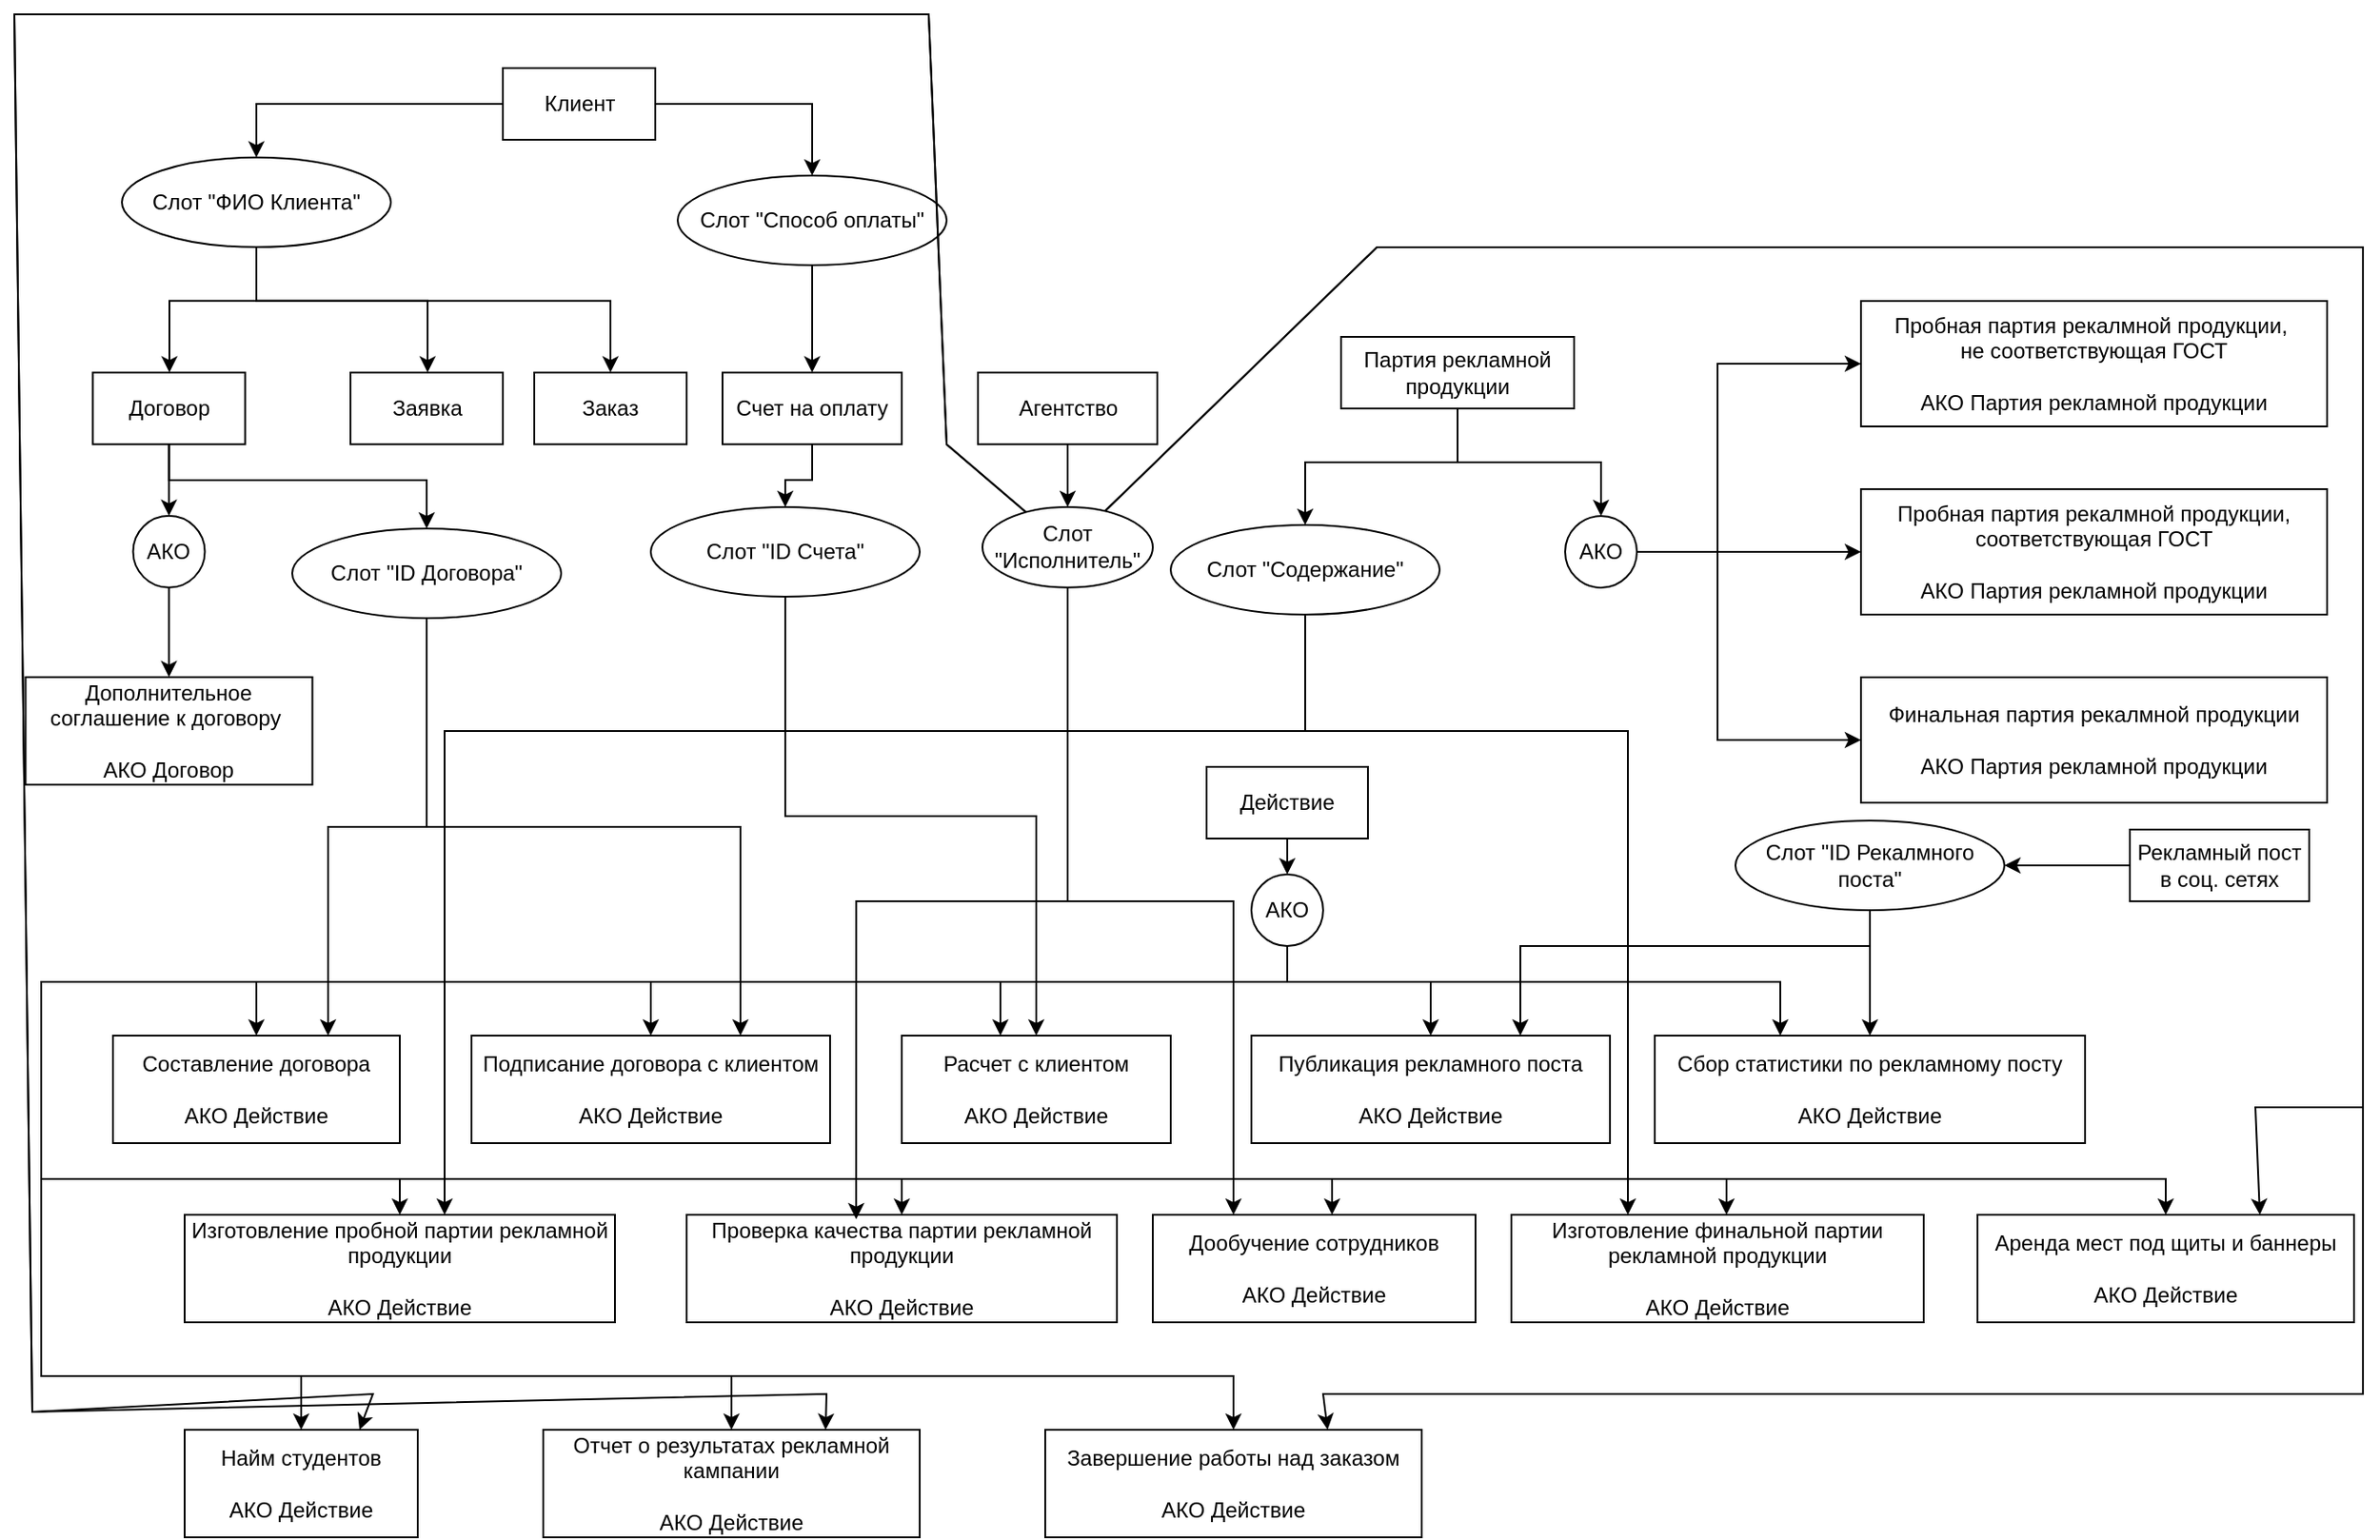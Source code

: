 <mxfile version="24.2.5" type="device">
  <diagram id="i1iQk497gbXuGKNVAci3" name="Page-1">
    <mxGraphModel dx="1880" dy="975" grid="1" gridSize="10" guides="1" tooltips="1" connect="1" arrows="1" fold="1" page="1" pageScale="1" pageWidth="1169" pageHeight="1654" math="0" shadow="0">
      <root>
        <mxCell id="0" />
        <mxCell id="1" parent="0" />
        <mxCell id="5wslTM207FXUWwVa2kZF-27" value="" style="rounded=0;orthogonalLoop=1;jettySize=auto;html=1;" edge="1" parent="1" source="5wslTM207FXUWwVa2kZF-1" target="5wslTM207FXUWwVa2kZF-2">
          <mxGeometry relative="1" as="geometry" />
        </mxCell>
        <mxCell id="5wslTM207FXUWwVa2kZF-1" value="Действие" style="rounded=0;whiteSpace=wrap;html=1;" vertex="1" parent="1">
          <mxGeometry x="675" y="910" width="90" height="40" as="geometry" />
        </mxCell>
        <mxCell id="5wslTM207FXUWwVa2kZF-29" style="edgeStyle=orthogonalEdgeStyle;rounded=0;orthogonalLoop=1;jettySize=auto;html=1;" edge="1" parent="1" source="5wslTM207FXUWwVa2kZF-2" target="5wslTM207FXUWwVa2kZF-3">
          <mxGeometry relative="1" as="geometry">
            <Array as="points">
              <mxPoint x="720" y="1030" />
              <mxPoint x="145" y="1030" />
            </Array>
          </mxGeometry>
        </mxCell>
        <mxCell id="5wslTM207FXUWwVa2kZF-30" style="edgeStyle=orthogonalEdgeStyle;rounded=0;orthogonalLoop=1;jettySize=auto;html=1;" edge="1" parent="1" source="5wslTM207FXUWwVa2kZF-2" target="5wslTM207FXUWwVa2kZF-4">
          <mxGeometry relative="1" as="geometry">
            <Array as="points">
              <mxPoint x="720" y="1030" />
              <mxPoint x="365" y="1030" />
            </Array>
          </mxGeometry>
        </mxCell>
        <mxCell id="5wslTM207FXUWwVa2kZF-31" style="edgeStyle=orthogonalEdgeStyle;rounded=0;orthogonalLoop=1;jettySize=auto;html=1;" edge="1" parent="1" source="5wslTM207FXUWwVa2kZF-2" target="5wslTM207FXUWwVa2kZF-5">
          <mxGeometry relative="1" as="geometry">
            <Array as="points">
              <mxPoint x="720" y="1030" />
              <mxPoint x="560" y="1030" />
            </Array>
          </mxGeometry>
        </mxCell>
        <mxCell id="5wslTM207FXUWwVa2kZF-32" style="edgeStyle=orthogonalEdgeStyle;rounded=0;orthogonalLoop=1;jettySize=auto;html=1;" edge="1" parent="1" source="5wslTM207FXUWwVa2kZF-2" target="5wslTM207FXUWwVa2kZF-6">
          <mxGeometry relative="1" as="geometry">
            <Array as="points">
              <mxPoint x="720" y="1030" />
              <mxPoint x="800" y="1030" />
            </Array>
          </mxGeometry>
        </mxCell>
        <mxCell id="5wslTM207FXUWwVa2kZF-33" style="edgeStyle=orthogonalEdgeStyle;rounded=0;orthogonalLoop=1;jettySize=auto;html=1;" edge="1" parent="1" source="5wslTM207FXUWwVa2kZF-2" target="5wslTM207FXUWwVa2kZF-7">
          <mxGeometry relative="1" as="geometry">
            <Array as="points">
              <mxPoint x="720" y="1030" />
              <mxPoint x="995" y="1030" />
            </Array>
          </mxGeometry>
        </mxCell>
        <mxCell id="5wslTM207FXUWwVa2kZF-34" style="edgeStyle=orthogonalEdgeStyle;rounded=0;orthogonalLoop=1;jettySize=auto;html=1;entryX=0.5;entryY=0;entryDx=0;entryDy=0;" edge="1" parent="1" source="5wslTM207FXUWwVa2kZF-2" target="5wslTM207FXUWwVa2kZF-8">
          <mxGeometry relative="1" as="geometry">
            <Array as="points">
              <mxPoint x="720" y="1030" />
              <mxPoint x="25" y="1030" />
              <mxPoint x="25" y="1140" />
              <mxPoint x="225" y="1140" />
            </Array>
          </mxGeometry>
        </mxCell>
        <mxCell id="5wslTM207FXUWwVa2kZF-35" style="edgeStyle=orthogonalEdgeStyle;rounded=0;orthogonalLoop=1;jettySize=auto;html=1;" edge="1" parent="1" source="5wslTM207FXUWwVa2kZF-2" target="5wslTM207FXUWwVa2kZF-9">
          <mxGeometry relative="1" as="geometry">
            <Array as="points">
              <mxPoint x="720" y="1030" />
              <mxPoint x="25" y="1030" />
              <mxPoint x="25" y="1140" />
              <mxPoint x="505" y="1140" />
            </Array>
          </mxGeometry>
        </mxCell>
        <mxCell id="5wslTM207FXUWwVa2kZF-36" style="edgeStyle=orthogonalEdgeStyle;rounded=0;orthogonalLoop=1;jettySize=auto;html=1;" edge="1" parent="1" source="5wslTM207FXUWwVa2kZF-2" target="5wslTM207FXUWwVa2kZF-10">
          <mxGeometry relative="1" as="geometry">
            <Array as="points">
              <mxPoint x="720" y="1030" />
              <mxPoint x="25" y="1030" />
              <mxPoint x="25" y="1140" />
              <mxPoint x="745" y="1140" />
            </Array>
          </mxGeometry>
        </mxCell>
        <mxCell id="5wslTM207FXUWwVa2kZF-37" style="edgeStyle=orthogonalEdgeStyle;rounded=0;orthogonalLoop=1;jettySize=auto;html=1;" edge="1" parent="1" source="5wslTM207FXUWwVa2kZF-2" target="5wslTM207FXUWwVa2kZF-11">
          <mxGeometry relative="1" as="geometry">
            <Array as="points">
              <mxPoint x="720" y="1030" />
              <mxPoint x="25" y="1030" />
              <mxPoint x="25" y="1140" />
              <mxPoint x="965" y="1140" />
            </Array>
          </mxGeometry>
        </mxCell>
        <mxCell id="5wslTM207FXUWwVa2kZF-38" style="edgeStyle=orthogonalEdgeStyle;rounded=0;orthogonalLoop=1;jettySize=auto;html=1;" edge="1" parent="1" source="5wslTM207FXUWwVa2kZF-2" target="5wslTM207FXUWwVa2kZF-12">
          <mxGeometry relative="1" as="geometry">
            <Array as="points">
              <mxPoint x="720" y="1030" />
              <mxPoint x="25" y="1030" />
              <mxPoint x="25" y="1140" />
              <mxPoint x="1210" y="1140" />
            </Array>
          </mxGeometry>
        </mxCell>
        <mxCell id="5wslTM207FXUWwVa2kZF-39" style="edgeStyle=orthogonalEdgeStyle;rounded=0;orthogonalLoop=1;jettySize=auto;html=1;" edge="1" parent="1" source="5wslTM207FXUWwVa2kZF-2" target="5wslTM207FXUWwVa2kZF-13">
          <mxGeometry relative="1" as="geometry">
            <Array as="points">
              <mxPoint x="720" y="1030" />
              <mxPoint x="25" y="1030" />
              <mxPoint x="25" y="1250" />
              <mxPoint x="170" y="1250" />
            </Array>
          </mxGeometry>
        </mxCell>
        <mxCell id="5wslTM207FXUWwVa2kZF-41" style="edgeStyle=orthogonalEdgeStyle;rounded=0;orthogonalLoop=1;jettySize=auto;html=1;" edge="1" parent="1" source="5wslTM207FXUWwVa2kZF-2" target="5wslTM207FXUWwVa2kZF-14">
          <mxGeometry relative="1" as="geometry">
            <Array as="points">
              <mxPoint x="720" y="1030" />
              <mxPoint x="25" y="1030" />
              <mxPoint x="25" y="1250" />
              <mxPoint x="410" y="1250" />
            </Array>
          </mxGeometry>
        </mxCell>
        <mxCell id="5wslTM207FXUWwVa2kZF-42" style="edgeStyle=orthogonalEdgeStyle;rounded=0;orthogonalLoop=1;jettySize=auto;html=1;" edge="1" parent="1" source="5wslTM207FXUWwVa2kZF-2" target="5wslTM207FXUWwVa2kZF-15">
          <mxGeometry relative="1" as="geometry">
            <Array as="points">
              <mxPoint x="720" y="1030" />
              <mxPoint x="25" y="1030" />
              <mxPoint x="25" y="1250" />
              <mxPoint x="690" y="1250" />
            </Array>
          </mxGeometry>
        </mxCell>
        <mxCell id="5wslTM207FXUWwVa2kZF-2" value="АКО" style="ellipse;whiteSpace=wrap;html=1;aspect=fixed;" vertex="1" parent="1">
          <mxGeometry x="700" y="970" width="40" height="40" as="geometry" />
        </mxCell>
        <mxCell id="5wslTM207FXUWwVa2kZF-3" value="&lt;div&gt;Составление договора&lt;/div&gt;&lt;div&gt;&lt;br&gt;&lt;/div&gt;АКО Действие" style="rounded=0;whiteSpace=wrap;html=1;" vertex="1" parent="1">
          <mxGeometry x="65" y="1060" width="160" height="60" as="geometry" />
        </mxCell>
        <mxCell id="5wslTM207FXUWwVa2kZF-4" value="&lt;div&gt;Подписание договора с клиентом&lt;/div&gt;&lt;div&gt;&lt;br&gt;&lt;/div&gt;АКО Действие" style="rounded=0;whiteSpace=wrap;html=1;" vertex="1" parent="1">
          <mxGeometry x="265" y="1060" width="200" height="60" as="geometry" />
        </mxCell>
        <mxCell id="5wslTM207FXUWwVa2kZF-5" value="&lt;div&gt;Расчет с клиентом&lt;/div&gt;&lt;div&gt;&lt;br&gt;&lt;/div&gt;АКО Действие" style="rounded=0;whiteSpace=wrap;html=1;" vertex="1" parent="1">
          <mxGeometry x="505" y="1060" width="150" height="60" as="geometry" />
        </mxCell>
        <mxCell id="5wslTM207FXUWwVa2kZF-6" value="&lt;div&gt;Публикация рекламного поста&lt;/div&gt;&lt;div&gt;&lt;br&gt;&lt;/div&gt;АКО Действие" style="rounded=0;whiteSpace=wrap;html=1;" vertex="1" parent="1">
          <mxGeometry x="700" y="1060" width="200" height="60" as="geometry" />
        </mxCell>
        <mxCell id="5wslTM207FXUWwVa2kZF-7" value="&lt;div&gt;Сбор статистики по рекламному посту&lt;/div&gt;&lt;div&gt;&lt;br&gt;&lt;/div&gt;АКО Действие" style="rounded=0;whiteSpace=wrap;html=1;" vertex="1" parent="1">
          <mxGeometry x="925" y="1060" width="240" height="60" as="geometry" />
        </mxCell>
        <mxCell id="5wslTM207FXUWwVa2kZF-8" value="&lt;div&gt;Изготовление пробной партии рекламной продукции&lt;/div&gt;&lt;div&gt;&lt;br&gt;&lt;/div&gt;АКО Действие" style="rounded=0;whiteSpace=wrap;html=1;" vertex="1" parent="1">
          <mxGeometry x="105" y="1160" width="240" height="60" as="geometry" />
        </mxCell>
        <mxCell id="5wslTM207FXUWwVa2kZF-9" value="&lt;div&gt;Проверка качества партии рекламной продукции&lt;/div&gt;&lt;div&gt;&lt;br&gt;&lt;/div&gt;АКО Действие" style="rounded=0;whiteSpace=wrap;html=1;" vertex="1" parent="1">
          <mxGeometry x="385" y="1160" width="240" height="60" as="geometry" />
        </mxCell>
        <mxCell id="5wslTM207FXUWwVa2kZF-10" value="&lt;div&gt;Дообучение сотрудников&lt;/div&gt;&lt;div&gt;&lt;br&gt;&lt;/div&gt;АКО Действие" style="rounded=0;whiteSpace=wrap;html=1;" vertex="1" parent="1">
          <mxGeometry x="645" y="1160" width="180" height="60" as="geometry" />
        </mxCell>
        <mxCell id="5wslTM207FXUWwVa2kZF-11" value="&lt;div&gt;Изготовление финальной партии рекламной продукции&lt;/div&gt;&lt;div&gt;&lt;br&gt;&lt;/div&gt;АКО Действие" style="rounded=0;whiteSpace=wrap;html=1;" vertex="1" parent="1">
          <mxGeometry x="845" y="1160" width="230" height="60" as="geometry" />
        </mxCell>
        <mxCell id="5wslTM207FXUWwVa2kZF-12" value="&lt;div&gt;Аренда мест под щиты и баннеры&lt;/div&gt;&lt;div&gt;&lt;br&gt;&lt;/div&gt;АКО Действие" style="rounded=0;whiteSpace=wrap;html=1;" vertex="1" parent="1">
          <mxGeometry x="1105" y="1160" width="210" height="60" as="geometry" />
        </mxCell>
        <mxCell id="5wslTM207FXUWwVa2kZF-13" value="&lt;div&gt;Найм студентов&lt;/div&gt;&lt;div&gt;&lt;br&gt;&lt;/div&gt;АКО Действие" style="rounded=0;whiteSpace=wrap;html=1;" vertex="1" parent="1">
          <mxGeometry x="105" y="1280" width="130" height="60" as="geometry" />
        </mxCell>
        <mxCell id="5wslTM207FXUWwVa2kZF-14" value="&lt;div&gt;Отчет о результатах рекламной кампании&lt;/div&gt;&lt;div&gt;&lt;br&gt;&lt;/div&gt;АКО Действие" style="rounded=0;whiteSpace=wrap;html=1;" vertex="1" parent="1">
          <mxGeometry x="305" y="1280" width="210" height="60" as="geometry" />
        </mxCell>
        <mxCell id="5wslTM207FXUWwVa2kZF-15" value="&lt;div&gt;Завершение работы над заказом&lt;/div&gt;&lt;div&gt;&lt;br&gt;&lt;/div&gt;АКО Действие" style="rounded=0;whiteSpace=wrap;html=1;" vertex="1" parent="1">
          <mxGeometry x="585" y="1280" width="210" height="60" as="geometry" />
        </mxCell>
        <mxCell id="5wslTM207FXUWwVa2kZF-61" style="edgeStyle=orthogonalEdgeStyle;rounded=0;orthogonalLoop=1;jettySize=auto;html=1;" edge="1" parent="1" source="5wslTM207FXUWwVa2kZF-16" target="5wslTM207FXUWwVa2kZF-43">
          <mxGeometry relative="1" as="geometry">
            <mxPoint x="282.5" y="519.997" as="sourcePoint" />
          </mxGeometry>
        </mxCell>
        <mxCell id="5wslTM207FXUWwVa2kZF-64" style="edgeStyle=orthogonalEdgeStyle;rounded=0;orthogonalLoop=1;jettySize=auto;html=1;" edge="1" parent="1" source="5wslTM207FXUWwVa2kZF-16" target="5wslTM207FXUWwVa2kZF-63">
          <mxGeometry relative="1" as="geometry" />
        </mxCell>
        <mxCell id="5wslTM207FXUWwVa2kZF-16" value="Клиент&lt;div&gt;&lt;/div&gt;" style="rounded=0;whiteSpace=wrap;html=1;" vertex="1" parent="1">
          <mxGeometry x="282.5" y="520" width="85" height="40" as="geometry" />
        </mxCell>
        <mxCell id="5wslTM207FXUWwVa2kZF-17" value="Заказ&lt;div&gt;&lt;/div&gt;" style="rounded=0;whiteSpace=wrap;html=1;" vertex="1" parent="1">
          <mxGeometry x="300" y="689.92" width="85" height="40" as="geometry" />
        </mxCell>
        <mxCell id="5wslTM207FXUWwVa2kZF-18" value="Заявка&lt;div&gt;&lt;/div&gt;" style="rounded=0;whiteSpace=wrap;html=1;" vertex="1" parent="1">
          <mxGeometry x="197.5" y="689.92" width="85" height="40" as="geometry" />
        </mxCell>
        <mxCell id="5wslTM207FXUWwVa2kZF-54" style="edgeStyle=orthogonalEdgeStyle;rounded=0;orthogonalLoop=1;jettySize=auto;html=1;" edge="1" parent="1" source="5wslTM207FXUWwVa2kZF-19" target="5wslTM207FXUWwVa2kZF-52">
          <mxGeometry relative="1" as="geometry" />
        </mxCell>
        <mxCell id="5wslTM207FXUWwVa2kZF-78" style="edgeStyle=orthogonalEdgeStyle;rounded=0;orthogonalLoop=1;jettySize=auto;html=1;" edge="1" parent="1" source="5wslTM207FXUWwVa2kZF-19" target="5wslTM207FXUWwVa2kZF-57">
          <mxGeometry relative="1" as="geometry">
            <Array as="points">
              <mxPoint x="96" y="750" />
              <mxPoint x="240" y="750" />
            </Array>
          </mxGeometry>
        </mxCell>
        <mxCell id="5wslTM207FXUWwVa2kZF-19" value="Договор&lt;div&gt;&lt;/div&gt;" style="rounded=0;whiteSpace=wrap;html=1;" vertex="1" parent="1">
          <mxGeometry x="53.75" y="689.92" width="85" height="40" as="geometry" />
        </mxCell>
        <mxCell id="5wslTM207FXUWwVa2kZF-73" style="edgeStyle=orthogonalEdgeStyle;rounded=0;orthogonalLoop=1;jettySize=auto;html=1;" edge="1" parent="1" source="5wslTM207FXUWwVa2kZF-20" target="5wslTM207FXUWwVa2kZF-58">
          <mxGeometry relative="1" as="geometry">
            <mxPoint x="636.25" y="679.92" as="targetPoint" />
          </mxGeometry>
        </mxCell>
        <mxCell id="5wslTM207FXUWwVa2kZF-20" value="Счет на оплату&lt;div&gt;&lt;/div&gt;" style="rounded=0;whiteSpace=wrap;html=1;" vertex="1" parent="1">
          <mxGeometry x="405" y="689.92" width="100" height="40" as="geometry" />
        </mxCell>
        <mxCell id="5wslTM207FXUWwVa2kZF-84" style="edgeStyle=orthogonalEdgeStyle;rounded=0;orthogonalLoop=1;jettySize=auto;html=1;entryX=0.75;entryY=0;entryDx=0;entryDy=0;" edge="1" parent="1" source="5wslTM207FXUWwVa2kZF-59" target="5wslTM207FXUWwVa2kZF-6">
          <mxGeometry relative="1" as="geometry">
            <mxPoint x="1170" y="990" as="sourcePoint" />
            <Array as="points">
              <mxPoint x="1045" y="1010" />
              <mxPoint x="850" y="1010" />
            </Array>
          </mxGeometry>
        </mxCell>
        <mxCell id="5wslTM207FXUWwVa2kZF-85" style="edgeStyle=orthogonalEdgeStyle;rounded=0;orthogonalLoop=1;jettySize=auto;html=1;" edge="1" parent="1" source="5wslTM207FXUWwVa2kZF-59" target="5wslTM207FXUWwVa2kZF-7">
          <mxGeometry relative="1" as="geometry">
            <mxPoint x="1170" y="990" as="sourcePoint" />
            <Array as="points">
              <mxPoint x="1045" y="1010" />
              <mxPoint x="1045" y="1010" />
            </Array>
          </mxGeometry>
        </mxCell>
        <mxCell id="5wslTM207FXUWwVa2kZF-46" style="edgeStyle=orthogonalEdgeStyle;rounded=0;orthogonalLoop=1;jettySize=auto;html=1;" edge="1" parent="1" source="5wslTM207FXUWwVa2kZF-22" target="5wslTM207FXUWwVa2kZF-44">
          <mxGeometry relative="1" as="geometry" />
        </mxCell>
        <mxCell id="5wslTM207FXUWwVa2kZF-74" style="edgeStyle=orthogonalEdgeStyle;rounded=0;orthogonalLoop=1;jettySize=auto;html=1;" edge="1" parent="1" source="5wslTM207FXUWwVa2kZF-22" target="5wslTM207FXUWwVa2kZF-56">
          <mxGeometry relative="1" as="geometry">
            <Array as="points">
              <mxPoint x="815" y="740" />
              <mxPoint x="730" y="740" />
            </Array>
          </mxGeometry>
        </mxCell>
        <mxCell id="5wslTM207FXUWwVa2kZF-22" value="Партия рекламной продукции&lt;div&gt;&lt;/div&gt;" style="rounded=0;whiteSpace=wrap;html=1;" vertex="1" parent="1">
          <mxGeometry x="750" y="670" width="130" height="40" as="geometry" />
        </mxCell>
        <mxCell id="5wslTM207FXUWwVa2kZF-23" value="Дополнительное соглашение к договору&amp;nbsp;&lt;div&gt;&lt;/div&gt;&lt;div&gt;&lt;br&gt;&lt;/div&gt;&lt;div&gt;АКО Договор&lt;/div&gt;" style="rounded=0;whiteSpace=wrap;html=1;" vertex="1" parent="1">
          <mxGeometry x="16.25" y="859.92" width="160" height="60" as="geometry" />
        </mxCell>
        <mxCell id="5wslTM207FXUWwVa2kZF-24" value="Пробная партия рекалмной продукции, соответствующая ГОСТ&lt;div&gt;&lt;/div&gt;&lt;div&gt;&lt;br&gt;&lt;/div&gt;&lt;div&gt;АКО Партия рекламной продукции&lt;/div&gt;" style="rounded=0;whiteSpace=wrap;html=1;" vertex="1" parent="1">
          <mxGeometry x="1040" y="755" width="260" height="70" as="geometry" />
        </mxCell>
        <mxCell id="5wslTM207FXUWwVa2kZF-25" value="Пробная партия рекалмной продукции,&amp;nbsp;&lt;div&gt;не соответствующая ГОСТ&lt;div&gt;&lt;/div&gt;&lt;div&gt;&lt;br&gt;&lt;/div&gt;&lt;div&gt;АКО Партия рекламной продукции&lt;/div&gt;&lt;/div&gt;" style="rounded=0;whiteSpace=wrap;html=1;" vertex="1" parent="1">
          <mxGeometry x="1040" y="650" width="260" height="70" as="geometry" />
        </mxCell>
        <mxCell id="5wslTM207FXUWwVa2kZF-26" value="Финальная партия рекалмной продукции&lt;div&gt;&lt;div&gt;&lt;/div&gt;&lt;div&gt;&lt;br&gt;&lt;/div&gt;&lt;div&gt;АКО Партия рекламной продукции&lt;/div&gt;&lt;/div&gt;" style="rounded=0;whiteSpace=wrap;html=1;" vertex="1" parent="1">
          <mxGeometry x="1040" y="860" width="260" height="70" as="geometry" />
        </mxCell>
        <mxCell id="5wslTM207FXUWwVa2kZF-69" style="edgeStyle=orthogonalEdgeStyle;rounded=0;orthogonalLoop=1;jettySize=auto;html=1;" edge="1" parent="1" source="5wslTM207FXUWwVa2kZF-43" target="5wslTM207FXUWwVa2kZF-19">
          <mxGeometry relative="1" as="geometry">
            <Array as="points">
              <mxPoint x="144.5" y="649.92" />
              <mxPoint x="96.5" y="649.92" />
            </Array>
          </mxGeometry>
        </mxCell>
        <mxCell id="5wslTM207FXUWwVa2kZF-70" style="edgeStyle=orthogonalEdgeStyle;rounded=0;orthogonalLoop=1;jettySize=auto;html=1;" edge="1" parent="1" source="5wslTM207FXUWwVa2kZF-43" target="5wslTM207FXUWwVa2kZF-18">
          <mxGeometry relative="1" as="geometry">
            <Array as="points">
              <mxPoint x="144.5" y="649.92" />
              <mxPoint x="240.5" y="649.92" />
            </Array>
          </mxGeometry>
        </mxCell>
        <mxCell id="5wslTM207FXUWwVa2kZF-72" style="edgeStyle=orthogonalEdgeStyle;rounded=0;orthogonalLoop=1;jettySize=auto;html=1;" edge="1" parent="1" source="5wslTM207FXUWwVa2kZF-43" target="5wslTM207FXUWwVa2kZF-17">
          <mxGeometry relative="1" as="geometry">
            <Array as="points">
              <mxPoint x="144.5" y="649.92" />
              <mxPoint x="342.5" y="649.92" />
            </Array>
          </mxGeometry>
        </mxCell>
        <mxCell id="5wslTM207FXUWwVa2kZF-43" value="Слот &quot;ФИО Клиента&quot;" style="ellipse;whiteSpace=wrap;html=1;" vertex="1" parent="1">
          <mxGeometry x="70" y="569.92" width="150" height="50" as="geometry" />
        </mxCell>
        <mxCell id="5wslTM207FXUWwVa2kZF-49" style="edgeStyle=orthogonalEdgeStyle;rounded=0;orthogonalLoop=1;jettySize=auto;html=1;" edge="1" parent="1" source="5wslTM207FXUWwVa2kZF-44" target="5wslTM207FXUWwVa2kZF-25">
          <mxGeometry relative="1" as="geometry">
            <Array as="points">
              <mxPoint x="960" y="790" />
              <mxPoint x="960" y="685" />
            </Array>
          </mxGeometry>
        </mxCell>
        <mxCell id="5wslTM207FXUWwVa2kZF-50" style="edgeStyle=orthogonalEdgeStyle;rounded=0;orthogonalLoop=1;jettySize=auto;html=1;" edge="1" parent="1" source="5wslTM207FXUWwVa2kZF-44" target="5wslTM207FXUWwVa2kZF-24">
          <mxGeometry relative="1" as="geometry" />
        </mxCell>
        <mxCell id="5wslTM207FXUWwVa2kZF-51" style="edgeStyle=orthogonalEdgeStyle;rounded=0;orthogonalLoop=1;jettySize=auto;html=1;" edge="1" parent="1" source="5wslTM207FXUWwVa2kZF-44" target="5wslTM207FXUWwVa2kZF-26">
          <mxGeometry relative="1" as="geometry">
            <Array as="points">
              <mxPoint x="960" y="790" />
              <mxPoint x="960" y="895" />
            </Array>
          </mxGeometry>
        </mxCell>
        <mxCell id="5wslTM207FXUWwVa2kZF-44" value="АКО" style="ellipse;whiteSpace=wrap;html=1;aspect=fixed;" vertex="1" parent="1">
          <mxGeometry x="875" y="770" width="40" height="40" as="geometry" />
        </mxCell>
        <mxCell id="5wslTM207FXUWwVa2kZF-55" style="edgeStyle=orthogonalEdgeStyle;rounded=0;orthogonalLoop=1;jettySize=auto;html=1;" edge="1" parent="1" source="5wslTM207FXUWwVa2kZF-52" target="5wslTM207FXUWwVa2kZF-23">
          <mxGeometry relative="1" as="geometry" />
        </mxCell>
        <mxCell id="5wslTM207FXUWwVa2kZF-52" value="АКО" style="ellipse;whiteSpace=wrap;html=1;aspect=fixed;" vertex="1" parent="1">
          <mxGeometry x="76.25" y="769.92" width="40" height="40" as="geometry" />
        </mxCell>
        <mxCell id="5wslTM207FXUWwVa2kZF-75" style="rounded=0;orthogonalLoop=1;jettySize=auto;html=1;edgeStyle=orthogonalEdgeStyle;" edge="1" parent="1" source="5wslTM207FXUWwVa2kZF-56" target="5wslTM207FXUWwVa2kZF-8">
          <mxGeometry relative="1" as="geometry">
            <Array as="points">
              <mxPoint x="730" y="890" />
              <mxPoint x="250" y="890" />
            </Array>
          </mxGeometry>
        </mxCell>
        <mxCell id="5wslTM207FXUWwVa2kZF-76" style="rounded=0;orthogonalLoop=1;jettySize=auto;html=1;edgeStyle=orthogonalEdgeStyle;" edge="1" parent="1" source="5wslTM207FXUWwVa2kZF-56" target="5wslTM207FXUWwVa2kZF-11">
          <mxGeometry relative="1" as="geometry">
            <Array as="points">
              <mxPoint x="730" y="890" />
              <mxPoint x="910" y="890" />
            </Array>
          </mxGeometry>
        </mxCell>
        <mxCell id="5wslTM207FXUWwVa2kZF-56" value="Слот &quot;Содержание&quot;" style="ellipse;whiteSpace=wrap;html=1;" vertex="1" parent="1">
          <mxGeometry x="655" y="775" width="150" height="50" as="geometry" />
        </mxCell>
        <mxCell id="5wslTM207FXUWwVa2kZF-80" style="edgeStyle=orthogonalEdgeStyle;rounded=0;orthogonalLoop=1;jettySize=auto;html=1;entryX=0.75;entryY=0;entryDx=0;entryDy=0;" edge="1" parent="1" source="5wslTM207FXUWwVa2kZF-57" target="5wslTM207FXUWwVa2kZF-4">
          <mxGeometry relative="1" as="geometry" />
        </mxCell>
        <mxCell id="5wslTM207FXUWwVa2kZF-81" style="edgeStyle=orthogonalEdgeStyle;rounded=0;orthogonalLoop=1;jettySize=auto;html=1;entryX=0.75;entryY=0;entryDx=0;entryDy=0;" edge="1" parent="1" source="5wslTM207FXUWwVa2kZF-57" target="5wslTM207FXUWwVa2kZF-3">
          <mxGeometry relative="1" as="geometry" />
        </mxCell>
        <mxCell id="5wslTM207FXUWwVa2kZF-57" value="Слот &quot;ID Договора&quot;" style="ellipse;whiteSpace=wrap;html=1;" vertex="1" parent="1">
          <mxGeometry x="165" y="777" width="150" height="50" as="geometry" />
        </mxCell>
        <mxCell id="5wslTM207FXUWwVa2kZF-79" style="edgeStyle=orthogonalEdgeStyle;rounded=0;orthogonalLoop=1;jettySize=auto;html=1;" edge="1" parent="1" source="5wslTM207FXUWwVa2kZF-58" target="5wslTM207FXUWwVa2kZF-5">
          <mxGeometry relative="1" as="geometry" />
        </mxCell>
        <mxCell id="5wslTM207FXUWwVa2kZF-58" value="Слот &quot;ID Счета&quot;" style="ellipse;whiteSpace=wrap;html=1;" vertex="1" parent="1">
          <mxGeometry x="365" y="765" width="150" height="50" as="geometry" />
        </mxCell>
        <mxCell id="5wslTM207FXUWwVa2kZF-59" value="Слот &quot;ID Рекалмного поста&quot;" style="ellipse;whiteSpace=wrap;html=1;" vertex="1" parent="1">
          <mxGeometry x="970" y="940" width="150" height="50" as="geometry" />
        </mxCell>
        <mxCell id="5wslTM207FXUWwVa2kZF-65" style="edgeStyle=orthogonalEdgeStyle;rounded=0;orthogonalLoop=1;jettySize=auto;html=1;" edge="1" parent="1" source="5wslTM207FXUWwVa2kZF-63" target="5wslTM207FXUWwVa2kZF-20">
          <mxGeometry relative="1" as="geometry">
            <mxPoint x="561.25" y="654.92" as="sourcePoint" />
          </mxGeometry>
        </mxCell>
        <mxCell id="5wslTM207FXUWwVa2kZF-63" value="Слот &quot;Способ оплаты&quot;" style="ellipse;whiteSpace=wrap;html=1;" vertex="1" parent="1">
          <mxGeometry x="380" y="580" width="150" height="50" as="geometry" />
        </mxCell>
        <mxCell id="5wslTM207FXUWwVa2kZF-89" style="edgeStyle=orthogonalEdgeStyle;rounded=0;orthogonalLoop=1;jettySize=auto;html=1;" edge="1" parent="1" source="5wslTM207FXUWwVa2kZF-88" target="5wslTM207FXUWwVa2kZF-59">
          <mxGeometry relative="1" as="geometry" />
        </mxCell>
        <mxCell id="5wslTM207FXUWwVa2kZF-88" value="Рекламный пост в соц. сетях&lt;span style=&quot;color: rgba(0, 0, 0, 0); font-family: monospace; font-size: 0px; text-align: start; text-wrap: nowrap;&quot;&gt;%3CmxGraphModel%3E%3Croot%3E%3CmxCell%20id%3D%220%22%2F%3E%3CmxCell%20id%3D%221%22%20parent%3D%220%22%2F%3E%3CmxCell%20id%3D%222%22%20value%3D%22%D0%A1%D1%87%D0%B5%D1%82%20%D0%BD%D0%B0%20%D0%BE%D0%BF%D0%BB%D0%B0%D1%82%D1%83%26lt%3Bdiv%26gt%3B%26lt%3B%2Fdiv%26gt%3B%22%20style%3D%22rounded%3D0%3BwhiteSpace%3Dwrap%3Bhtml%3D1%3B%22%20vertex%3D%221%22%20parent%3D%221%22%3E%3CmxGeometry%20x%3D%22500%22%20y%3D%22540%22%20width%3D%22100%22%20height%3D%2240%22%20as%3D%22geometry%22%2F%3E%3C%2FmxCell%3E%3C%2Froot%3E%3C%2FmxGraphModel%3E&lt;/span&gt;&lt;div&gt;&lt;/div&gt;" style="rounded=0;whiteSpace=wrap;html=1;" vertex="1" parent="1">
          <mxGeometry x="1190" y="945" width="100" height="40" as="geometry" />
        </mxCell>
        <mxCell id="5wslTM207FXUWwVa2kZF-92" style="edgeStyle=orthogonalEdgeStyle;rounded=0;orthogonalLoop=1;jettySize=auto;html=1;" edge="1" parent="1" source="5wslTM207FXUWwVa2kZF-90" target="5wslTM207FXUWwVa2kZF-91">
          <mxGeometry relative="1" as="geometry" />
        </mxCell>
        <mxCell id="5wslTM207FXUWwVa2kZF-90" value="Агентство&lt;div&gt;&lt;/div&gt;" style="rounded=0;whiteSpace=wrap;html=1;" vertex="1" parent="1">
          <mxGeometry x="547.5" y="689.92" width="100" height="40" as="geometry" />
        </mxCell>
        <mxCell id="5wslTM207FXUWwVa2kZF-94" style="edgeStyle=orthogonalEdgeStyle;rounded=0;orthogonalLoop=1;jettySize=auto;html=1;entryX=0.25;entryY=0;entryDx=0;entryDy=0;" edge="1" parent="1" source="5wslTM207FXUWwVa2kZF-91" target="5wslTM207FXUWwVa2kZF-10">
          <mxGeometry relative="1" as="geometry" />
        </mxCell>
        <mxCell id="5wslTM207FXUWwVa2kZF-98" style="rounded=0;orthogonalLoop=1;jettySize=auto;html=1;entryX=0.75;entryY=0;entryDx=0;entryDy=0;" edge="1" parent="1" source="5wslTM207FXUWwVa2kZF-91" target="5wslTM207FXUWwVa2kZF-13">
          <mxGeometry relative="1" as="geometry">
            <Array as="points">
              <mxPoint x="530" y="730" />
              <mxPoint x="520" y="490" />
              <mxPoint x="10" y="490" />
              <mxPoint x="20" y="1270" />
              <mxPoint x="210" y="1260" />
            </Array>
          </mxGeometry>
        </mxCell>
        <mxCell id="5wslTM207FXUWwVa2kZF-99" style="rounded=0;orthogonalLoop=1;jettySize=auto;html=1;entryX=0.75;entryY=0;entryDx=0;entryDy=0;" edge="1" parent="1" source="5wslTM207FXUWwVa2kZF-91" target="5wslTM207FXUWwVa2kZF-14">
          <mxGeometry relative="1" as="geometry">
            <Array as="points">
              <mxPoint x="530" y="730" />
              <mxPoint x="520" y="490" />
              <mxPoint x="10" y="490" />
              <mxPoint x="20" y="1270" />
              <mxPoint x="463" y="1260" />
            </Array>
          </mxGeometry>
        </mxCell>
        <mxCell id="5wslTM207FXUWwVa2kZF-100" style="rounded=0;orthogonalLoop=1;jettySize=auto;html=1;entryX=0.75;entryY=0;entryDx=0;entryDy=0;" edge="1" parent="1" source="5wslTM207FXUWwVa2kZF-91" target="5wslTM207FXUWwVa2kZF-15">
          <mxGeometry relative="1" as="geometry">
            <Array as="points">
              <mxPoint x="770" y="620" />
              <mxPoint x="1320" y="620" />
              <mxPoint x="1320" y="1260" />
              <mxPoint x="740" y="1260" />
            </Array>
          </mxGeometry>
        </mxCell>
        <mxCell id="5wslTM207FXUWwVa2kZF-91" value="Слот &quot;Исполнитель&quot;" style="ellipse;whiteSpace=wrap;html=1;" vertex="1" parent="1">
          <mxGeometry x="550" y="765" width="95" height="44.92" as="geometry" />
        </mxCell>
        <mxCell id="5wslTM207FXUWwVa2kZF-93" style="edgeStyle=orthogonalEdgeStyle;rounded=0;orthogonalLoop=1;jettySize=auto;html=1;entryX=0.394;entryY=0.041;entryDx=0;entryDy=0;entryPerimeter=0;" edge="1" parent="1" source="5wslTM207FXUWwVa2kZF-91" target="5wslTM207FXUWwVa2kZF-9">
          <mxGeometry relative="1" as="geometry" />
        </mxCell>
        <mxCell id="5wslTM207FXUWwVa2kZF-97" value="" style="endArrow=classic;html=1;rounded=0;entryX=0.75;entryY=0;entryDx=0;entryDy=0;" edge="1" parent="1" source="5wslTM207FXUWwVa2kZF-91" target="5wslTM207FXUWwVa2kZF-12">
          <mxGeometry width="50" height="50" relative="1" as="geometry">
            <mxPoint x="660" y="1000" as="sourcePoint" />
            <mxPoint x="710" y="950" as="targetPoint" />
            <Array as="points">
              <mxPoint x="770" y="620" />
              <mxPoint x="1320" y="620" />
              <mxPoint x="1320" y="1100" />
              <mxPoint x="1260" y="1100" />
            </Array>
          </mxGeometry>
        </mxCell>
      </root>
    </mxGraphModel>
  </diagram>
</mxfile>
